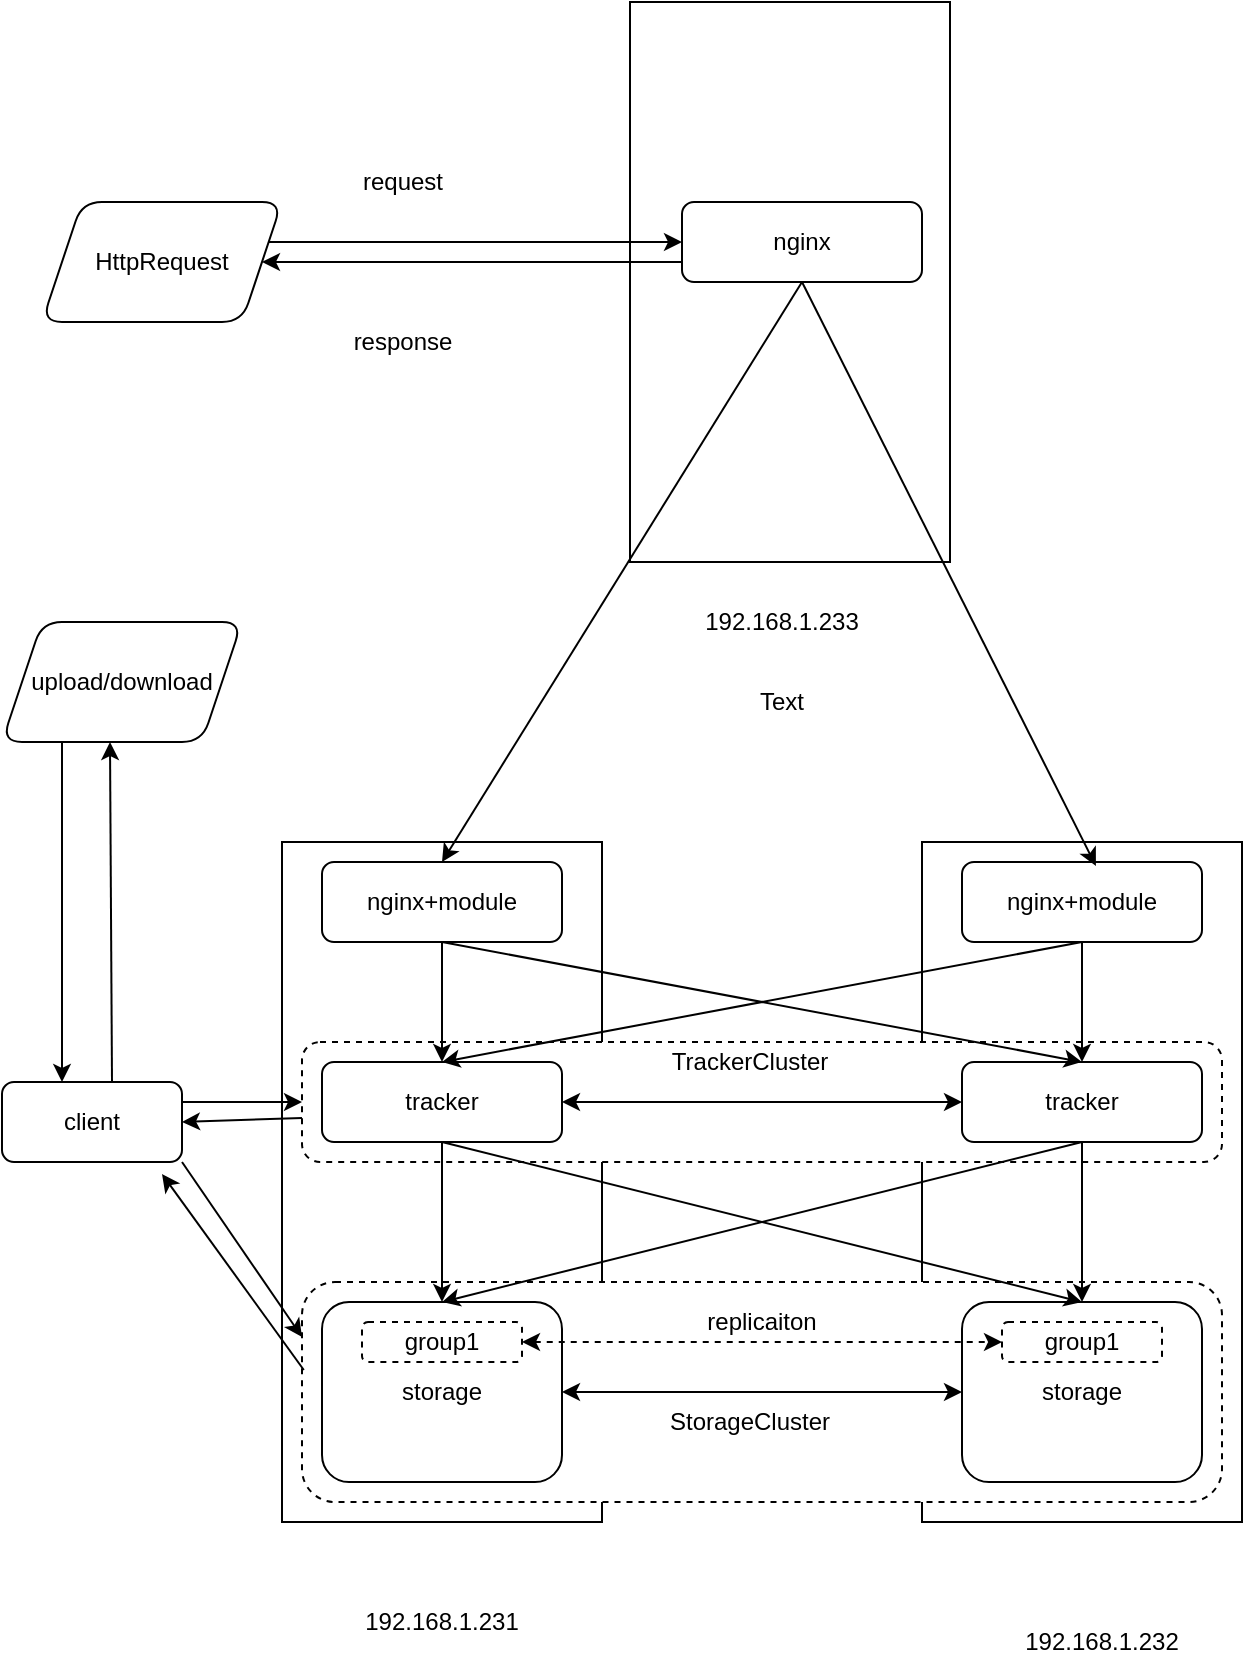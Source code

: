 <mxfile version="13.6.2" type="github"><diagram id="Z2qPJMqLsnem5SNGlnY9" name="第 1 页"><mxGraphModel dx="1422" dy="794" grid="1" gridSize="10" guides="1" tooltips="1" connect="1" arrows="1" fold="1" page="1" pageScale="1" pageWidth="827" pageHeight="1169" math="0" shadow="0"><root><mxCell id="0"/><mxCell id="1" parent="0"/><mxCell id="jZKrDloeTmCHNh3HeZwb-10" value="" style="rounded=0;whiteSpace=wrap;html=1;" vertex="1" parent="1"><mxGeometry x="480" y="680" width="160" height="340" as="geometry"/></mxCell><mxCell id="jZKrDloeTmCHNh3HeZwb-9" value="" style="rounded=0;whiteSpace=wrap;html=1;" vertex="1" parent="1"><mxGeometry x="160" y="680" width="160" height="340" as="geometry"/></mxCell><mxCell id="jZKrDloeTmCHNh3HeZwb-75" value="" style="rounded=1;whiteSpace=wrap;html=1;dashed=1;" vertex="1" parent="1"><mxGeometry x="170" y="900" width="460" height="110" as="geometry"/></mxCell><mxCell id="jZKrDloeTmCHNh3HeZwb-56" value="" style="rounded=1;whiteSpace=wrap;html=1;dashed=1;" vertex="1" parent="1"><mxGeometry x="170" y="780" width="460" height="60" as="geometry"/></mxCell><mxCell id="jZKrDloeTmCHNh3HeZwb-5" value="tracker" style="rounded=1;whiteSpace=wrap;html=1;" vertex="1" parent="1"><mxGeometry x="180" y="790" width="120" height="40" as="geometry"/></mxCell><mxCell id="jZKrDloeTmCHNh3HeZwb-6" value="storage" style="rounded=1;whiteSpace=wrap;html=1;" vertex="1" parent="1"><mxGeometry x="180" y="910" width="120" height="90" as="geometry"/></mxCell><mxCell id="jZKrDloeTmCHNh3HeZwb-7" value="nginx+module" style="rounded=1;whiteSpace=wrap;html=1;" vertex="1" parent="1"><mxGeometry x="180" y="690" width="120" height="40" as="geometry"/></mxCell><mxCell id="jZKrDloeTmCHNh3HeZwb-11" value="nginx+module" style="rounded=1;whiteSpace=wrap;html=1;" vertex="1" parent="1"><mxGeometry x="500" y="690" width="120" height="40" as="geometry"/></mxCell><mxCell id="jZKrDloeTmCHNh3HeZwb-12" value="tracker" style="rounded=1;whiteSpace=wrap;html=1;" vertex="1" parent="1"><mxGeometry x="500" y="790" width="120" height="40" as="geometry"/></mxCell><mxCell id="jZKrDloeTmCHNh3HeZwb-13" value="storage" style="rounded=1;whiteSpace=wrap;html=1;" vertex="1" parent="1"><mxGeometry x="500" y="910" width="120" height="90" as="geometry"/></mxCell><mxCell id="jZKrDloeTmCHNh3HeZwb-15" value="" style="rounded=0;whiteSpace=wrap;html=1;" vertex="1" parent="1"><mxGeometry x="334" y="260" width="160" height="280" as="geometry"/></mxCell><mxCell id="jZKrDloeTmCHNh3HeZwb-32" style="edgeStyle=orthogonalEdgeStyle;rounded=0;orthogonalLoop=1;jettySize=auto;html=1;entryX=1;entryY=0.5;entryDx=0;entryDy=0;" edge="1" parent="1" source="jZKrDloeTmCHNh3HeZwb-16"><mxGeometry relative="1" as="geometry"><mxPoint x="150" y="390" as="targetPoint"/><Array as="points"><mxPoint x="200" y="390"/><mxPoint x="200" y="390"/></Array></mxGeometry></mxCell><mxCell id="jZKrDloeTmCHNh3HeZwb-16" value="nginx" style="rounded=1;whiteSpace=wrap;html=1;" vertex="1" parent="1"><mxGeometry x="360" y="360" width="120" height="40" as="geometry"/></mxCell><mxCell id="jZKrDloeTmCHNh3HeZwb-22" value="" style="endArrow=classic;html=1;exitX=0.5;exitY=1;exitDx=0;exitDy=0;entryX=0.5;entryY=0;entryDx=0;entryDy=0;" edge="1" parent="1" source="jZKrDloeTmCHNh3HeZwb-16" target="jZKrDloeTmCHNh3HeZwb-7"><mxGeometry width="50" height="50" relative="1" as="geometry"><mxPoint x="390" y="600" as="sourcePoint"/><mxPoint x="440" y="550" as="targetPoint"/></mxGeometry></mxCell><mxCell id="jZKrDloeTmCHNh3HeZwb-23" value="" style="endArrow=classic;html=1;exitX=0.5;exitY=1;exitDx=0;exitDy=0;entryX=0.558;entryY=0.05;entryDx=0;entryDy=0;entryPerimeter=0;" edge="1" parent="1" source="jZKrDloeTmCHNh3HeZwb-16" target="jZKrDloeTmCHNh3HeZwb-11"><mxGeometry width="50" height="50" relative="1" as="geometry"><mxPoint x="390" y="600" as="sourcePoint"/><mxPoint x="440" y="550" as="targetPoint"/></mxGeometry></mxCell><mxCell id="jZKrDloeTmCHNh3HeZwb-29" value="" style="endArrow=classic;html=1;" edge="1" parent="1"><mxGeometry width="50" height="50" relative="1" as="geometry"><mxPoint x="149" y="380" as="sourcePoint"/><mxPoint x="360" y="380" as="targetPoint"/></mxGeometry></mxCell><mxCell id="jZKrDloeTmCHNh3HeZwb-33" value="request" style="text;html=1;align=center;verticalAlign=middle;resizable=0;points=[];autosize=1;" vertex="1" parent="1"><mxGeometry x="190" y="340" width="60" height="20" as="geometry"/></mxCell><mxCell id="jZKrDloeTmCHNh3HeZwb-34" value="response" style="text;html=1;align=center;verticalAlign=middle;resizable=0;points=[];autosize=1;" vertex="1" parent="1"><mxGeometry x="190" y="420" width="60" height="20" as="geometry"/></mxCell><mxCell id="jZKrDloeTmCHNh3HeZwb-35" value="192.168.1.233" style="text;html=1;strokeColor=none;fillColor=none;align=center;verticalAlign=middle;whiteSpace=wrap;rounded=0;" vertex="1" parent="1"><mxGeometry x="390" y="560" width="40" height="20" as="geometry"/></mxCell><mxCell id="jZKrDloeTmCHNh3HeZwb-36" value="192.168.1.231" style="text;html=1;strokeColor=none;fillColor=none;align=center;verticalAlign=middle;whiteSpace=wrap;rounded=0;" vertex="1" parent="1"><mxGeometry x="220" y="1060" width="40" height="20" as="geometry"/></mxCell><mxCell id="jZKrDloeTmCHNh3HeZwb-37" value="192.168.1.232" style="text;html=1;strokeColor=none;fillColor=none;align=center;verticalAlign=middle;whiteSpace=wrap;rounded=0;" vertex="1" parent="1"><mxGeometry x="550" y="1070" width="40" height="20" as="geometry"/></mxCell><mxCell id="jZKrDloeTmCHNh3HeZwb-41" value="Text" style="text;html=1;strokeColor=none;fillColor=none;align=center;verticalAlign=middle;whiteSpace=wrap;rounded=0;" vertex="1" parent="1"><mxGeometry x="390" y="600" width="40" height="20" as="geometry"/></mxCell><mxCell id="jZKrDloeTmCHNh3HeZwb-45" value="" style="endArrow=classic;startArrow=classic;html=1;exitX=1;exitY=0.5;exitDx=0;exitDy=0;" edge="1" parent="1" source="jZKrDloeTmCHNh3HeZwb-5" target="jZKrDloeTmCHNh3HeZwb-12"><mxGeometry width="50" height="50" relative="1" as="geometry"><mxPoint x="390" y="760" as="sourcePoint"/><mxPoint x="440" y="710" as="targetPoint"/></mxGeometry></mxCell><mxCell id="jZKrDloeTmCHNh3HeZwb-46" value="&lt;span&gt;TrackerCluster&lt;/span&gt;" style="text;html=1;strokeColor=none;fillColor=none;align=center;verticalAlign=middle;whiteSpace=wrap;rounded=0;" vertex="1" parent="1"><mxGeometry x="374" y="780" width="40" height="20" as="geometry"/></mxCell><mxCell id="jZKrDloeTmCHNh3HeZwb-48" value="" style="endArrow=classic;startArrow=classic;html=1;exitX=1;exitY=0.5;exitDx=0;exitDy=0;entryX=0;entryY=0.5;entryDx=0;entryDy=0;" edge="1" parent="1" source="jZKrDloeTmCHNh3HeZwb-6" target="jZKrDloeTmCHNh3HeZwb-13"><mxGeometry width="50" height="50" relative="1" as="geometry"><mxPoint x="334" y="930" as="sourcePoint"/><mxPoint x="384" y="880" as="targetPoint"/></mxGeometry></mxCell><mxCell id="jZKrDloeTmCHNh3HeZwb-50" value="client" style="rounded=1;whiteSpace=wrap;html=1;" vertex="1" parent="1"><mxGeometry x="20" y="800" width="90" height="40" as="geometry"/></mxCell><mxCell id="jZKrDloeTmCHNh3HeZwb-52" value="" style="endArrow=classic;html=1;exitX=0.5;exitY=1;exitDx=0;exitDy=0;entryX=0.5;entryY=0;entryDx=0;entryDy=0;" edge="1" parent="1" source="jZKrDloeTmCHNh3HeZwb-5" target="jZKrDloeTmCHNh3HeZwb-6"><mxGeometry width="50" height="50" relative="1" as="geometry"><mxPoint x="390" y="760" as="sourcePoint"/><mxPoint x="440" y="710" as="targetPoint"/></mxGeometry></mxCell><mxCell id="jZKrDloeTmCHNh3HeZwb-53" value="" style="endArrow=classic;html=1;exitX=0.5;exitY=1;exitDx=0;exitDy=0;entryX=0.5;entryY=0;entryDx=0;entryDy=0;" edge="1" parent="1" source="jZKrDloeTmCHNh3HeZwb-5" target="jZKrDloeTmCHNh3HeZwb-13"><mxGeometry width="50" height="50" relative="1" as="geometry"><mxPoint x="390" y="760" as="sourcePoint"/><mxPoint x="440" y="710" as="targetPoint"/></mxGeometry></mxCell><mxCell id="jZKrDloeTmCHNh3HeZwb-54" value="" style="endArrow=classic;html=1;exitX=0.5;exitY=1;exitDx=0;exitDy=0;entryX=0.5;entryY=0;entryDx=0;entryDy=0;" edge="1" parent="1" source="jZKrDloeTmCHNh3HeZwb-12" target="jZKrDloeTmCHNh3HeZwb-13"><mxGeometry width="50" height="50" relative="1" as="geometry"><mxPoint x="390" y="760" as="sourcePoint"/><mxPoint x="440" y="710" as="targetPoint"/></mxGeometry></mxCell><mxCell id="jZKrDloeTmCHNh3HeZwb-55" value="" style="endArrow=classic;html=1;exitX=0.5;exitY=1;exitDx=0;exitDy=0;entryX=0.5;entryY=0;entryDx=0;entryDy=0;" edge="1" parent="1" source="jZKrDloeTmCHNh3HeZwb-12" target="jZKrDloeTmCHNh3HeZwb-6"><mxGeometry width="50" height="50" relative="1" as="geometry"><mxPoint x="390" y="760" as="sourcePoint"/><mxPoint x="440" y="710" as="targetPoint"/></mxGeometry></mxCell><mxCell id="jZKrDloeTmCHNh3HeZwb-63" value="group1" style="rounded=1;whiteSpace=wrap;html=1;dashed=1;" vertex="1" parent="1"><mxGeometry x="200" y="920" width="80" height="20" as="geometry"/></mxCell><mxCell id="jZKrDloeTmCHNh3HeZwb-64" value="group1" style="rounded=1;whiteSpace=wrap;html=1;dashed=1;" vertex="1" parent="1"><mxGeometry x="520" y="920" width="80" height="20" as="geometry"/></mxCell><mxCell id="jZKrDloeTmCHNh3HeZwb-73" value="" style="endArrow=classic;html=1;exitX=1;exitY=0.25;exitDx=0;exitDy=0;" edge="1" parent="1" source="jZKrDloeTmCHNh3HeZwb-50" target="jZKrDloeTmCHNh3HeZwb-56"><mxGeometry width="50" height="50" relative="1" as="geometry"><mxPoint x="390" y="760" as="sourcePoint"/><mxPoint x="440" y="710" as="targetPoint"/></mxGeometry></mxCell><mxCell id="jZKrDloeTmCHNh3HeZwb-74" value="" style="endArrow=classic;html=1;exitX=0;exitY=0.633;exitDx=0;exitDy=0;exitPerimeter=0;entryX=1;entryY=0.5;entryDx=0;entryDy=0;" edge="1" parent="1" source="jZKrDloeTmCHNh3HeZwb-56" target="jZKrDloeTmCHNh3HeZwb-50"><mxGeometry width="50" height="50" relative="1" as="geometry"><mxPoint x="50" y="910" as="sourcePoint"/><mxPoint x="100" y="860" as="targetPoint"/></mxGeometry></mxCell><mxCell id="jZKrDloeTmCHNh3HeZwb-77" style="edgeStyle=orthogonalEdgeStyle;rounded=0;orthogonalLoop=1;jettySize=auto;html=1;exitX=0.5;exitY=1;exitDx=0;exitDy=0;" edge="1" parent="1" source="jZKrDloeTmCHNh3HeZwb-75" target="jZKrDloeTmCHNh3HeZwb-75"><mxGeometry relative="1" as="geometry"/></mxCell><mxCell id="jZKrDloeTmCHNh3HeZwb-78" value="StorageCluster" style="text;html=1;strokeColor=none;fillColor=none;align=center;verticalAlign=middle;whiteSpace=wrap;rounded=0;dashed=1;" vertex="1" parent="1"><mxGeometry x="373.5" y="960" width="40" height="20" as="geometry"/></mxCell><mxCell id="jZKrDloeTmCHNh3HeZwb-79" value="" style="endArrow=classic;html=1;exitX=1;exitY=1;exitDx=0;exitDy=0;entryX=0;entryY=0.25;entryDx=0;entryDy=0;" edge="1" parent="1" source="jZKrDloeTmCHNh3HeZwb-50" target="jZKrDloeTmCHNh3HeZwb-75"><mxGeometry width="50" height="50" relative="1" as="geometry"><mxPoint x="390" y="760" as="sourcePoint"/><mxPoint x="440" y="710" as="targetPoint"/></mxGeometry></mxCell><mxCell id="jZKrDloeTmCHNh3HeZwb-80" value="" style="endArrow=classic;html=1;exitX=0.002;exitY=0.4;exitDx=0;exitDy=0;exitPerimeter=0;entryX=0.889;entryY=1.15;entryDx=0;entryDy=0;entryPerimeter=0;" edge="1" parent="1" source="jZKrDloeTmCHNh3HeZwb-75" target="jZKrDloeTmCHNh3HeZwb-50"><mxGeometry width="50" height="50" relative="1" as="geometry"><mxPoint x="390" y="760" as="sourcePoint"/><mxPoint x="440" y="710" as="targetPoint"/></mxGeometry></mxCell><mxCell id="jZKrDloeTmCHNh3HeZwb-82" value="" style="endArrow=classic;startArrow=classic;html=1;dashed=1;entryX=0;entryY=0.5;entryDx=0;entryDy=0;" edge="1" parent="1" target="jZKrDloeTmCHNh3HeZwb-64"><mxGeometry width="50" height="50" relative="1" as="geometry"><mxPoint x="280" y="930" as="sourcePoint"/><mxPoint x="330" y="880" as="targetPoint"/></mxGeometry></mxCell><mxCell id="jZKrDloeTmCHNh3HeZwb-84" value="replicaiton" style="text;html=1;strokeColor=none;fillColor=none;align=center;verticalAlign=middle;whiteSpace=wrap;rounded=0;dashed=1;" vertex="1" parent="1"><mxGeometry x="380" y="910" width="40" height="20" as="geometry"/></mxCell><mxCell id="jZKrDloeTmCHNh3HeZwb-85" value="" style="endArrow=classic;html=1;exitX=0.5;exitY=1;exitDx=0;exitDy=0;entryX=0.5;entryY=0;entryDx=0;entryDy=0;" edge="1" parent="1" source="jZKrDloeTmCHNh3HeZwb-7" target="jZKrDloeTmCHNh3HeZwb-5"><mxGeometry width="50" height="50" relative="1" as="geometry"><mxPoint x="390" y="760" as="sourcePoint"/><mxPoint x="440" y="710" as="targetPoint"/></mxGeometry></mxCell><mxCell id="jZKrDloeTmCHNh3HeZwb-86" value="" style="endArrow=classic;html=1;entryX=0.5;entryY=0;entryDx=0;entryDy=0;" edge="1" parent="1" target="jZKrDloeTmCHNh3HeZwb-12"><mxGeometry width="50" height="50" relative="1" as="geometry"><mxPoint x="240" y="730" as="sourcePoint"/><mxPoint x="440" y="710" as="targetPoint"/></mxGeometry></mxCell><mxCell id="jZKrDloeTmCHNh3HeZwb-87" value="" style="endArrow=classic;html=1;exitX=0.5;exitY=1;exitDx=0;exitDy=0;entryX=0.5;entryY=0;entryDx=0;entryDy=0;" edge="1" parent="1" source="jZKrDloeTmCHNh3HeZwb-11" target="jZKrDloeTmCHNh3HeZwb-5"><mxGeometry width="50" height="50" relative="1" as="geometry"><mxPoint x="390" y="760" as="sourcePoint"/><mxPoint x="440" y="710" as="targetPoint"/></mxGeometry></mxCell><mxCell id="jZKrDloeTmCHNh3HeZwb-88" value="" style="endArrow=classic;html=1;exitX=0.5;exitY=1;exitDx=0;exitDy=0;entryX=0.5;entryY=0;entryDx=0;entryDy=0;" edge="1" parent="1" source="jZKrDloeTmCHNh3HeZwb-11" target="jZKrDloeTmCHNh3HeZwb-12"><mxGeometry width="50" height="50" relative="1" as="geometry"><mxPoint x="390" y="760" as="sourcePoint"/><mxPoint x="440" y="710" as="targetPoint"/></mxGeometry></mxCell><mxCell id="jZKrDloeTmCHNh3HeZwb-89" value="upload/download" style="shape=parallelogram;perimeter=parallelogramPerimeter;whiteSpace=wrap;html=1;fixedSize=1;rounded=1;" vertex="1" parent="1"><mxGeometry x="20" y="570" width="120" height="60" as="geometry"/></mxCell><mxCell id="jZKrDloeTmCHNh3HeZwb-91" value="HttpRequest" style="shape=parallelogram;perimeter=parallelogramPerimeter;whiteSpace=wrap;html=1;fixedSize=1;rounded=1;" vertex="1" parent="1"><mxGeometry x="40" y="360" width="120" height="60" as="geometry"/></mxCell><mxCell id="jZKrDloeTmCHNh3HeZwb-96" value="" style="endArrow=classic;html=1;exitX=0.25;exitY=1;exitDx=0;exitDy=0;" edge="1" parent="1" source="jZKrDloeTmCHNh3HeZwb-89"><mxGeometry width="50" height="50" relative="1" as="geometry"><mxPoint x="10" y="720" as="sourcePoint"/><mxPoint x="50" y="800" as="targetPoint"/></mxGeometry></mxCell><mxCell id="jZKrDloeTmCHNh3HeZwb-97" value="" style="endArrow=classic;html=1;" edge="1" parent="1"><mxGeometry width="50" height="50" relative="1" as="geometry"><mxPoint x="75" y="800" as="sourcePoint"/><mxPoint x="74" y="630" as="targetPoint"/></mxGeometry></mxCell></root></mxGraphModel></diagram></mxfile>